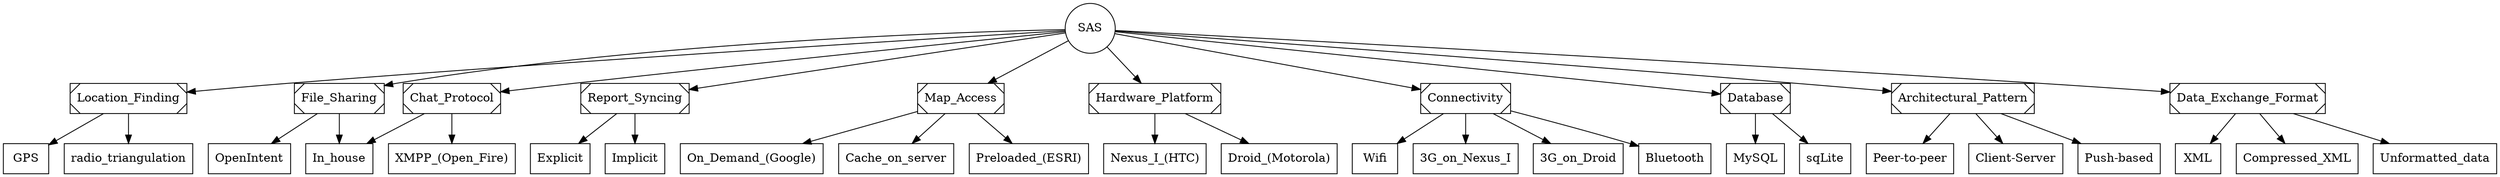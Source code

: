 digraph G { 
rankdir = BT; 
edge[dir=back]; 
SAS[shape=circle]
"Location_Finding"[shape=polygon, style=diagonals]
"GPS"[shape=box]
"radio_triangulation"[shape=box]
"File_Sharing"[shape=polygon, style=diagonals]
"OpenIntent"[shape=box]
"In_house"[shape=box]
"Report_Syncing"[shape=polygon, style=diagonals]
"Explicit"[shape=box]
"Implicit"[shape=box]
"Chat_Protocol"[shape=polygon, style=diagonals]
"XMPP_(Open_Fire)"[shape=box]
"Map_Access"[shape=polygon, style=diagonals]
"On_Demand_(Google)"[shape=box]
"Cache_on_server"[shape=box]
"Preloaded_(ESRI)"[shape=box]
"Hardware_Platform"[shape=polygon, style=diagonals]
"Nexus_I_(HTC)"[shape=box]
"Droid_(Motorola)"[shape=box]
"Connectivity"[shape=polygon, style=diagonals]
"Wifi"[shape=box]
"3G_on_Nexus_I"[shape=box]
"3G_on_Droid"[shape=box]
"Bluetooth"[shape=box]
"Database"[shape=polygon, style=diagonals]
"MySQL"[shape=box]
"sqLite"[shape=box]
"Architectural_Pattern"[shape=polygon, style=diagonals]
"Peer-to-peer"[shape=box]
"Client-Server"[shape=box]
"Push-based"[shape=box]
"Data_Exchange_Format"[shape=polygon, style=diagonals]
"XML"[shape=box]
"Compressed_XML"[shape=box]
"Unformatted_data"[shape=box]
"GPS"->"Location_Finding"
"radio_triangulation"->"Location_Finding"
"OpenIntent"->"File_Sharing"
"In_house"->"File_Sharing"
"Explicit"->"Report_Syncing"
"Implicit"->"Report_Syncing"
"XMPP_(Open_Fire)"->"Chat_Protocol"
"In_house"->"Chat_Protocol"
"On_Demand_(Google)"->"Map_Access"
"Cache_on_server"->"Map_Access"
"Preloaded_(ESRI)"->"Map_Access"
"Nexus_I_(HTC)"->"Hardware_Platform"
"Droid_(Motorola)"->"Hardware_Platform"
"Wifi"->"Connectivity"
"3G_on_Nexus_I"->"Connectivity"
"3G_on_Droid"->"Connectivity"
"Bluetooth"->"Connectivity"
"MySQL"->"Database"
"sqLite"->"Database"
"Peer-to-peer"->"Architectural_Pattern"
"Client-Server"->"Architectural_Pattern"
"Push-based"->"Architectural_Pattern"
"XML"->"Data_Exchange_Format"
"Compressed_XML"->"Data_Exchange_Format"
"Unformatted_data"->"Data_Exchange_Format"
"Location_Finding"->SAS
"File_Sharing"->SAS
"Report_Syncing"->SAS
"Chat_Protocol"->SAS
"Map_Access"->SAS
"Hardware_Platform"->SAS
"Connectivity"->SAS
"Database"->SAS
"Architectural_Pattern"->SAS
"Data_Exchange_Format"->SAS
}
